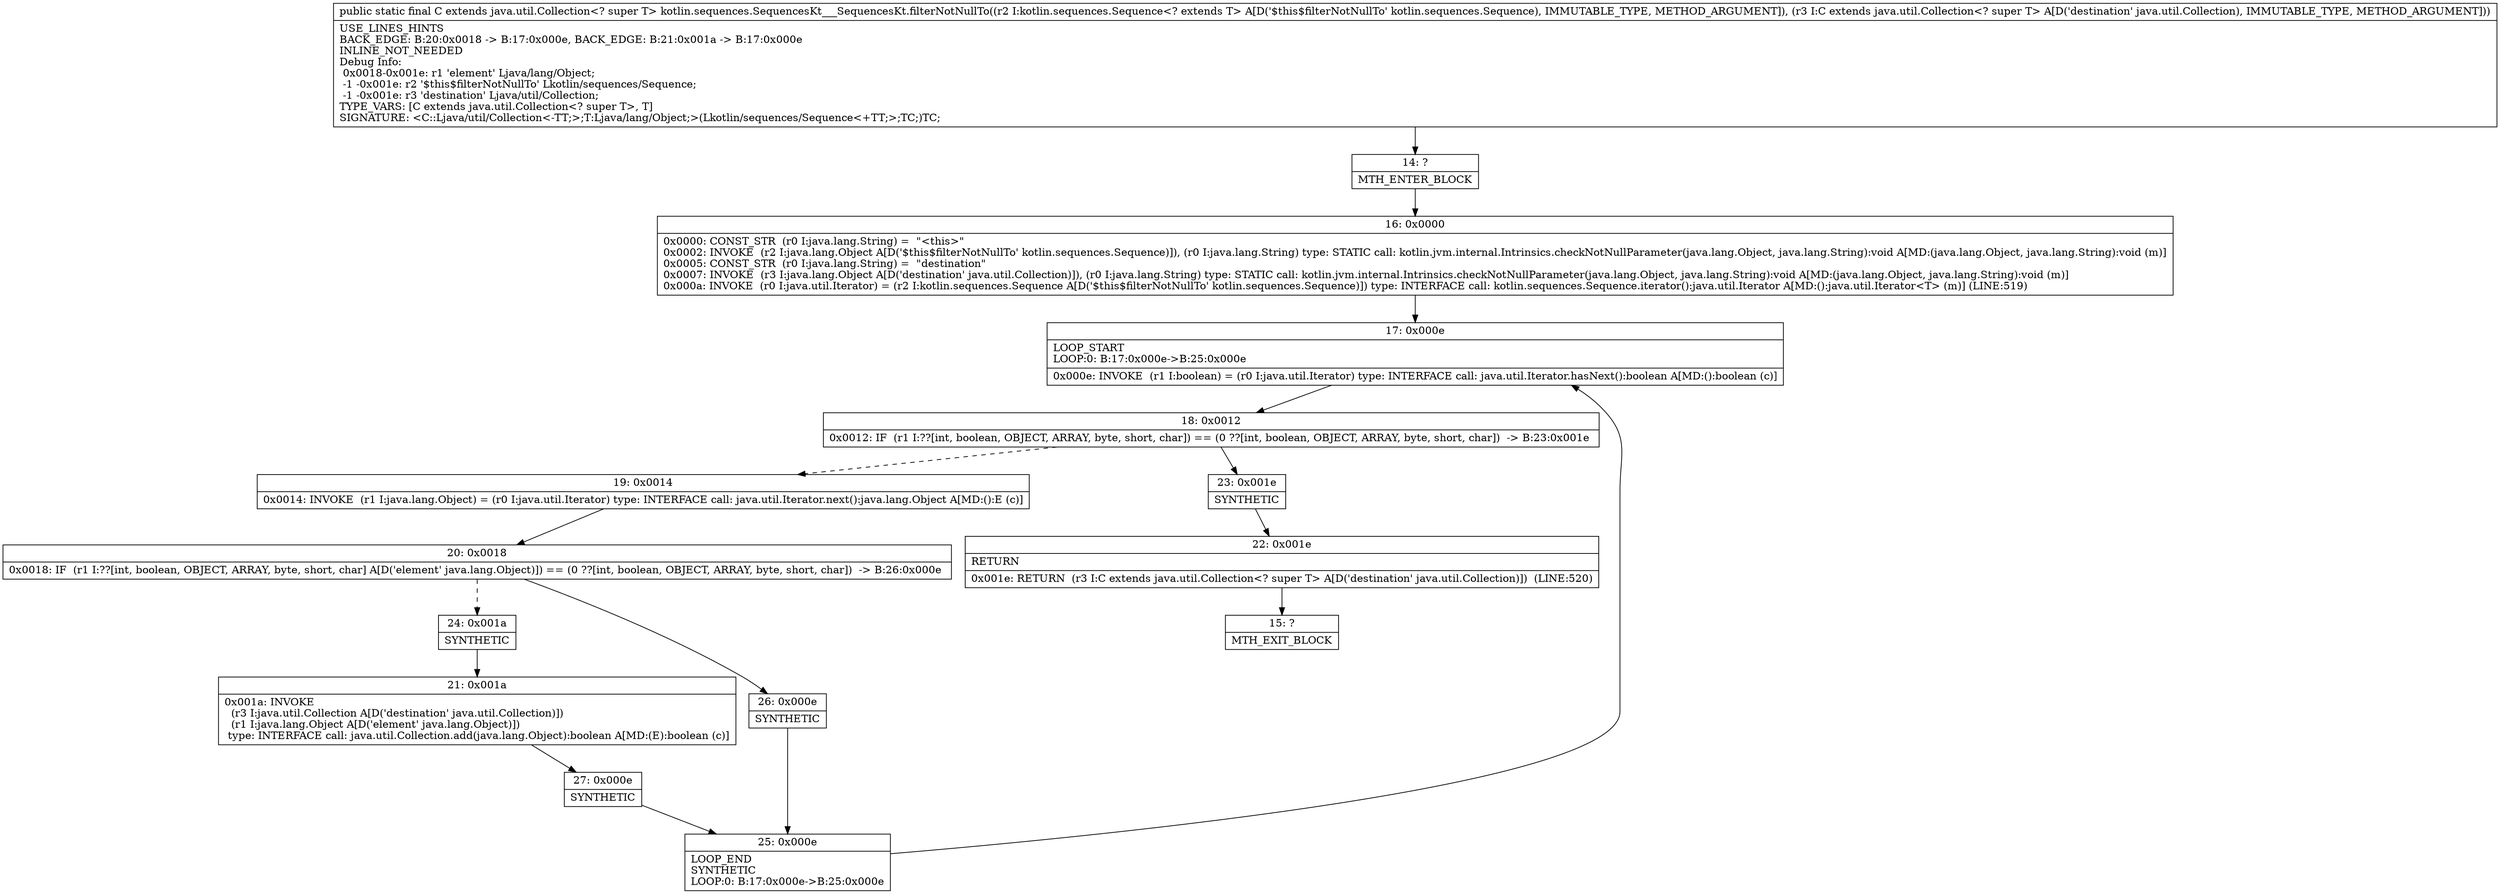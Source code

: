 digraph "CFG forkotlin.sequences.SequencesKt___SequencesKt.filterNotNullTo(Lkotlin\/sequences\/Sequence;Ljava\/util\/Collection;)Ljava\/util\/Collection;" {
Node_14 [shape=record,label="{14\:\ ?|MTH_ENTER_BLOCK\l}"];
Node_16 [shape=record,label="{16\:\ 0x0000|0x0000: CONST_STR  (r0 I:java.lang.String) =  \"\<this\>\" \l0x0002: INVOKE  (r2 I:java.lang.Object A[D('$this$filterNotNullTo' kotlin.sequences.Sequence)]), (r0 I:java.lang.String) type: STATIC call: kotlin.jvm.internal.Intrinsics.checkNotNullParameter(java.lang.Object, java.lang.String):void A[MD:(java.lang.Object, java.lang.String):void (m)]\l0x0005: CONST_STR  (r0 I:java.lang.String) =  \"destination\" \l0x0007: INVOKE  (r3 I:java.lang.Object A[D('destination' java.util.Collection)]), (r0 I:java.lang.String) type: STATIC call: kotlin.jvm.internal.Intrinsics.checkNotNullParameter(java.lang.Object, java.lang.String):void A[MD:(java.lang.Object, java.lang.String):void (m)]\l0x000a: INVOKE  (r0 I:java.util.Iterator) = (r2 I:kotlin.sequences.Sequence A[D('$this$filterNotNullTo' kotlin.sequences.Sequence)]) type: INTERFACE call: kotlin.sequences.Sequence.iterator():java.util.Iterator A[MD:():java.util.Iterator\<T\> (m)] (LINE:519)\l}"];
Node_17 [shape=record,label="{17\:\ 0x000e|LOOP_START\lLOOP:0: B:17:0x000e\-\>B:25:0x000e\l|0x000e: INVOKE  (r1 I:boolean) = (r0 I:java.util.Iterator) type: INTERFACE call: java.util.Iterator.hasNext():boolean A[MD:():boolean (c)]\l}"];
Node_18 [shape=record,label="{18\:\ 0x0012|0x0012: IF  (r1 I:??[int, boolean, OBJECT, ARRAY, byte, short, char]) == (0 ??[int, boolean, OBJECT, ARRAY, byte, short, char])  \-\> B:23:0x001e \l}"];
Node_19 [shape=record,label="{19\:\ 0x0014|0x0014: INVOKE  (r1 I:java.lang.Object) = (r0 I:java.util.Iterator) type: INTERFACE call: java.util.Iterator.next():java.lang.Object A[MD:():E (c)]\l}"];
Node_20 [shape=record,label="{20\:\ 0x0018|0x0018: IF  (r1 I:??[int, boolean, OBJECT, ARRAY, byte, short, char] A[D('element' java.lang.Object)]) == (0 ??[int, boolean, OBJECT, ARRAY, byte, short, char])  \-\> B:26:0x000e \l}"];
Node_24 [shape=record,label="{24\:\ 0x001a|SYNTHETIC\l}"];
Node_21 [shape=record,label="{21\:\ 0x001a|0x001a: INVOKE  \l  (r3 I:java.util.Collection A[D('destination' java.util.Collection)])\l  (r1 I:java.lang.Object A[D('element' java.lang.Object)])\l type: INTERFACE call: java.util.Collection.add(java.lang.Object):boolean A[MD:(E):boolean (c)]\l}"];
Node_27 [shape=record,label="{27\:\ 0x000e|SYNTHETIC\l}"];
Node_25 [shape=record,label="{25\:\ 0x000e|LOOP_END\lSYNTHETIC\lLOOP:0: B:17:0x000e\-\>B:25:0x000e\l}"];
Node_26 [shape=record,label="{26\:\ 0x000e|SYNTHETIC\l}"];
Node_23 [shape=record,label="{23\:\ 0x001e|SYNTHETIC\l}"];
Node_22 [shape=record,label="{22\:\ 0x001e|RETURN\l|0x001e: RETURN  (r3 I:C extends java.util.Collection\<? super T\> A[D('destination' java.util.Collection)])  (LINE:520)\l}"];
Node_15 [shape=record,label="{15\:\ ?|MTH_EXIT_BLOCK\l}"];
MethodNode[shape=record,label="{public static final C extends java.util.Collection\<? super T\> kotlin.sequences.SequencesKt___SequencesKt.filterNotNullTo((r2 I:kotlin.sequences.Sequence\<? extends T\> A[D('$this$filterNotNullTo' kotlin.sequences.Sequence), IMMUTABLE_TYPE, METHOD_ARGUMENT]), (r3 I:C extends java.util.Collection\<? super T\> A[D('destination' java.util.Collection), IMMUTABLE_TYPE, METHOD_ARGUMENT]))  | USE_LINES_HINTS\lBACK_EDGE: B:20:0x0018 \-\> B:17:0x000e, BACK_EDGE: B:21:0x001a \-\> B:17:0x000e\lINLINE_NOT_NEEDED\lDebug Info:\l  0x0018\-0x001e: r1 'element' Ljava\/lang\/Object;\l  \-1 \-0x001e: r2 '$this$filterNotNullTo' Lkotlin\/sequences\/Sequence;\l  \-1 \-0x001e: r3 'destination' Ljava\/util\/Collection;\lTYPE_VARS: [C extends java.util.Collection\<? super T\>, T]\lSIGNATURE: \<C::Ljava\/util\/Collection\<\-TT;\>;T:Ljava\/lang\/Object;\>(Lkotlin\/sequences\/Sequence\<+TT;\>;TC;)TC;\l}"];
MethodNode -> Node_14;Node_14 -> Node_16;
Node_16 -> Node_17;
Node_17 -> Node_18;
Node_18 -> Node_19[style=dashed];
Node_18 -> Node_23;
Node_19 -> Node_20;
Node_20 -> Node_24[style=dashed];
Node_20 -> Node_26;
Node_24 -> Node_21;
Node_21 -> Node_27;
Node_27 -> Node_25;
Node_25 -> Node_17;
Node_26 -> Node_25;
Node_23 -> Node_22;
Node_22 -> Node_15;
}

